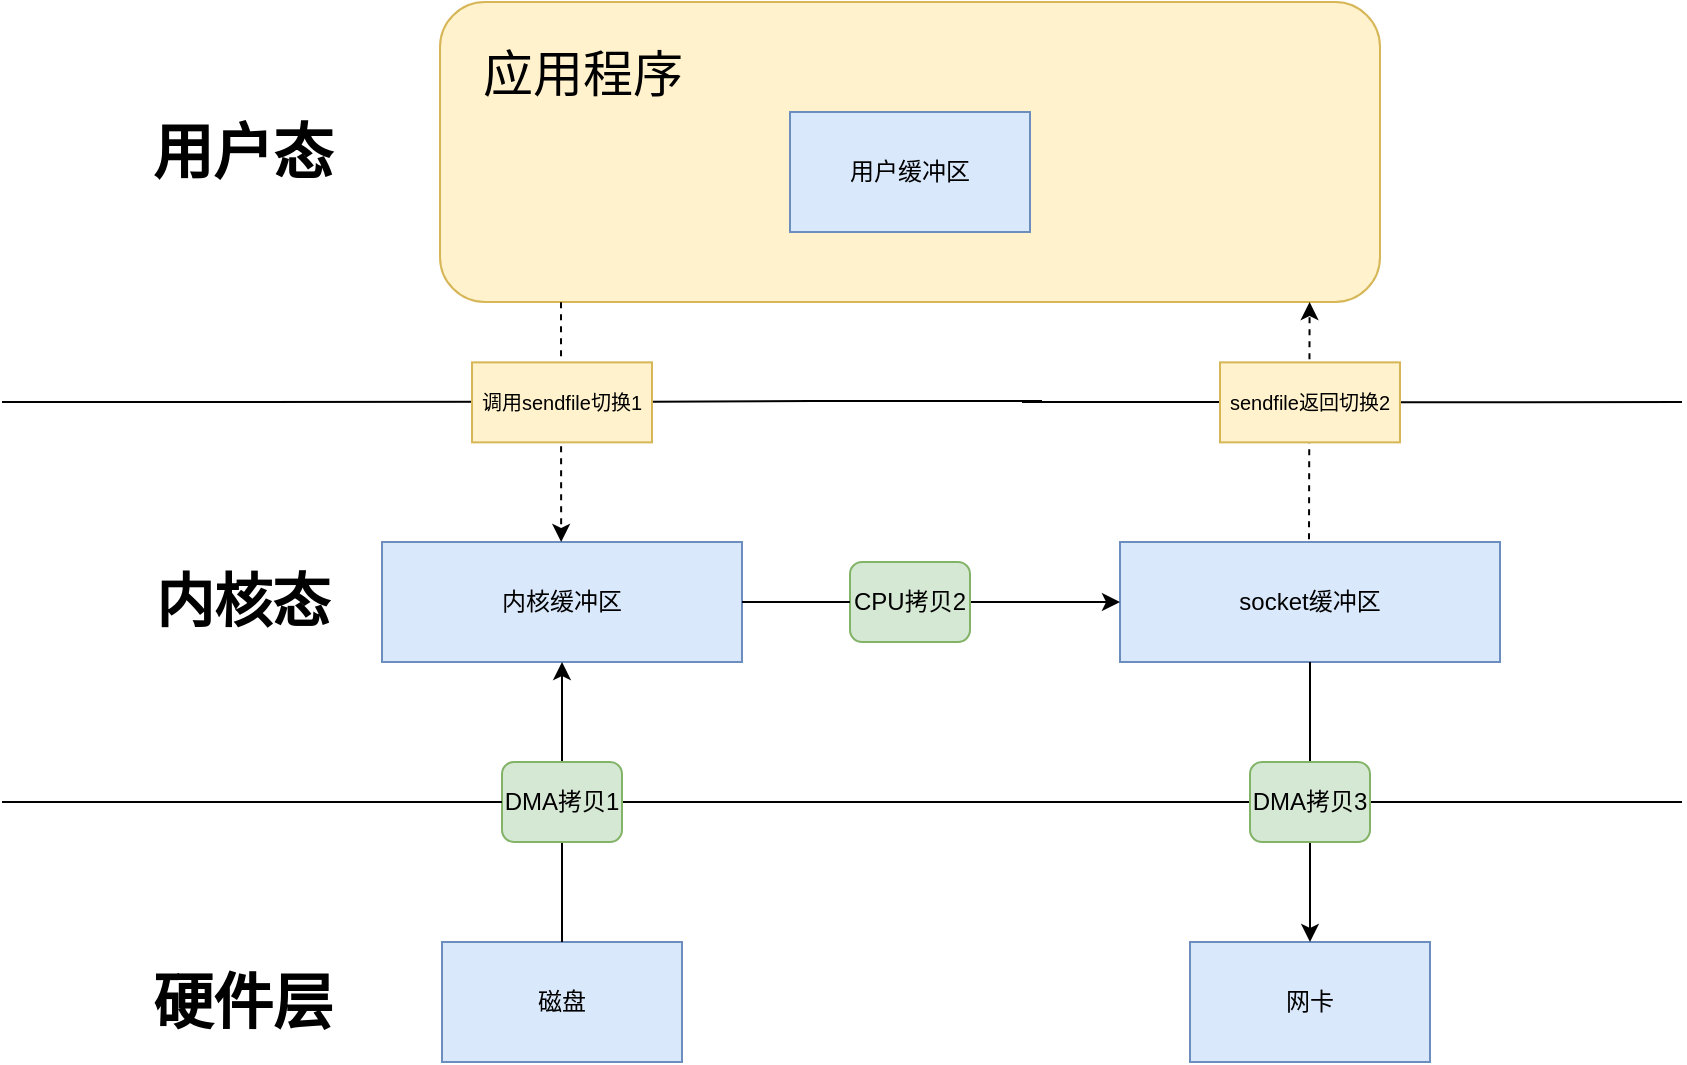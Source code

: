 <mxfile version="20.3.0" type="device"><diagram id="oPRd2fAUT4KP71HGXdn8" name="第 1 页"><mxGraphModel dx="1865" dy="649" grid="1" gridSize="10" guides="1" tooltips="1" connect="1" arrows="1" fold="1" page="1" pageScale="1" pageWidth="827" pageHeight="1169" math="0" shadow="0"><root><mxCell id="0"/><mxCell id="1" parent="0"/><mxCell id="JHdw9zbVbgqKv7Yk6Gmw-1" value="" style="rounded=1;whiteSpace=wrap;html=1;fillColor=#fff2cc;strokeColor=#d6b656;labelPosition=left;verticalLabelPosition=middle;align=right;verticalAlign=middle;" parent="1" vertex="1"><mxGeometry x="179" y="80" width="470" height="150" as="geometry"/></mxCell><mxCell id="JHdw9zbVbgqKv7Yk6Gmw-2" value="" style="endArrow=none;html=1;rounded=0;startArrow=none;" parent="1" source="EwUd76Hw-did9FxFRS11-5" edge="1"><mxGeometry width="50" height="50" relative="1" as="geometry"><mxPoint x="640" y="280" as="sourcePoint"/><mxPoint x="800" y="280" as="targetPoint"/></mxGeometry></mxCell><mxCell id="JHdw9zbVbgqKv7Yk6Gmw-5" value="socket缓冲区" style="rounded=0;whiteSpace=wrap;html=1;fillColor=#dae8fc;strokeColor=#6c8ebf;" parent="1" vertex="1"><mxGeometry x="519" y="350" width="190" height="60" as="geometry"/></mxCell><mxCell id="JHdw9zbVbgqKv7Yk6Gmw-9" value="用户缓冲区" style="rounded=0;whiteSpace=wrap;html=1;fillColor=#dae8fc;strokeColor=#6c8ebf;" parent="1" vertex="1"><mxGeometry x="354" y="135" width="120" height="60" as="geometry"/></mxCell><mxCell id="JHdw9zbVbgqKv7Yk6Gmw-10" value="磁盘" style="rounded=0;whiteSpace=wrap;html=1;fillColor=#dae8fc;strokeColor=#6c8ebf;" parent="1" vertex="1"><mxGeometry x="180" y="550" width="120" height="60" as="geometry"/></mxCell><mxCell id="JHdw9zbVbgqKv7Yk6Gmw-11" value="网卡" style="rounded=0;whiteSpace=wrap;html=1;fillColor=#dae8fc;strokeColor=#6c8ebf;" parent="1" vertex="1"><mxGeometry x="554" y="550" width="120" height="60" as="geometry"/></mxCell><mxCell id="JHdw9zbVbgqKv7Yk6Gmw-12" value="内核缓冲区" style="rounded=0;whiteSpace=wrap;html=1;fillColor=#dae8fc;strokeColor=#6c8ebf;" parent="1" vertex="1"><mxGeometry x="150" y="350" width="180" height="60" as="geometry"/></mxCell><mxCell id="JHdw9zbVbgqKv7Yk6Gmw-13" value="" style="endArrow=none;html=1;rounded=0;startArrow=none;" parent="1" source="JHdw9zbVbgqKv7Yk6Gmw-20" edge="1"><mxGeometry width="50" height="50" relative="1" as="geometry"><mxPoint x="40" y="480" as="sourcePoint"/><mxPoint x="800" y="480" as="targetPoint"/></mxGeometry></mxCell><mxCell id="JHdw9zbVbgqKv7Yk6Gmw-18" value="" style="endArrow=classic;html=1;rounded=0;exitX=0.5;exitY=0;exitDx=0;exitDy=0;entryX=0.5;entryY=1;entryDx=0;entryDy=0;" parent="1" source="JHdw9zbVbgqKv7Yk6Gmw-10" target="JHdw9zbVbgqKv7Yk6Gmw-12" edge="1"><mxGeometry width="50" height="50" relative="1" as="geometry"><mxPoint x="350" y="370" as="sourcePoint"/><mxPoint x="400" y="320" as="targetPoint"/></mxGeometry></mxCell><mxCell id="JHdw9zbVbgqKv7Yk6Gmw-20" value="DMA拷贝1" style="rounded=1;whiteSpace=wrap;html=1;fillColor=#d5e8d4;strokeColor=#82b366;" parent="1" vertex="1"><mxGeometry x="210" y="460" width="60" height="40" as="geometry"/></mxCell><mxCell id="JHdw9zbVbgqKv7Yk6Gmw-21" value="" style="endArrow=none;html=1;rounded=0;" parent="1" target="JHdw9zbVbgqKv7Yk6Gmw-20" edge="1"><mxGeometry width="50" height="50" relative="1" as="geometry"><mxPoint x="-40" y="480" as="sourcePoint"/><mxPoint x="760" y="480" as="targetPoint"/></mxGeometry></mxCell><mxCell id="JHdw9zbVbgqKv7Yk6Gmw-22" value="" style="endArrow=classic;html=1;rounded=0;exitX=0.5;exitY=1;exitDx=0;exitDy=0;entryX=0.5;entryY=0;entryDx=0;entryDy=0;" parent="1" source="JHdw9zbVbgqKv7Yk6Gmw-5" target="JHdw9zbVbgqKv7Yk6Gmw-11" edge="1"><mxGeometry width="50" height="50" relative="1" as="geometry"><mxPoint x="614" y="550" as="sourcePoint"/><mxPoint x="720" y="520" as="targetPoint"/></mxGeometry></mxCell><mxCell id="JHdw9zbVbgqKv7Yk6Gmw-23" value="DMA拷贝3" style="rounded=1;whiteSpace=wrap;html=1;fillColor=#d5e8d4;strokeColor=#82b366;" parent="1" vertex="1"><mxGeometry x="584" y="460" width="60" height="40" as="geometry"/></mxCell><mxCell id="JHdw9zbVbgqKv7Yk6Gmw-24" value="应用程序" style="text;html=1;align=center;verticalAlign=middle;resizable=0;points=[];autosize=1;strokeColor=none;fillColor=none;fontSize=25;" parent="1" vertex="1"><mxGeometry x="190" y="95" width="120" height="40" as="geometry"/></mxCell><mxCell id="JHdw9zbVbgqKv7Yk6Gmw-39" value="内核态" style="text;html=1;align=center;verticalAlign=middle;resizable=0;points=[];autosize=1;strokeColor=none;fillColor=none;fontSize=29;fontStyle=1" parent="1" vertex="1"><mxGeometry x="25" y="355" width="110" height="50" as="geometry"/></mxCell><mxCell id="JHdw9zbVbgqKv7Yk6Gmw-40" value="用户态" style="text;html=1;align=center;verticalAlign=middle;resizable=0;points=[];autosize=1;strokeColor=none;fillColor=none;fontSize=30;fontStyle=1" parent="1" vertex="1"><mxGeometry x="25" y="130" width="110" height="50" as="geometry"/></mxCell><mxCell id="JHdw9zbVbgqKv7Yk6Gmw-41" value="硬件层" style="text;html=1;align=center;verticalAlign=middle;resizable=0;points=[];autosize=1;strokeColor=none;fillColor=none;fontSize=30;fontStyle=1" parent="1" vertex="1"><mxGeometry x="25" y="555" width="110" height="50" as="geometry"/></mxCell><mxCell id="JHdw9zbVbgqKv7Yk6Gmw-46" value="" style="endArrow=none;html=1;rounded=0;startArrow=none;" parent="1" edge="1"><mxGeometry width="50" height="50" relative="1" as="geometry"><mxPoint x="360" y="279.5" as="sourcePoint"/><mxPoint x="480" y="279.5" as="targetPoint"/></mxGeometry></mxCell><mxCell id="JHdw9zbVbgqKv7Yk6Gmw-48" value="" style="endArrow=none;html=1;rounded=0;startArrow=none;" parent="1" edge="1"><mxGeometry width="50" height="50" relative="1" as="geometry"><mxPoint x="470" y="280" as="sourcePoint"/><mxPoint x="590" y="280" as="targetPoint"/></mxGeometry></mxCell><mxCell id="JHdw9zbVbgqKv7Yk6Gmw-52" value="" style="endArrow=none;html=1;rounded=0;startArrow=none;" parent="1" source="EwUd76Hw-did9FxFRS11-4" edge="1"><mxGeometry width="50" height="50" relative="1" as="geometry"><mxPoint x="325" y="279.735" as="sourcePoint"/><mxPoint x="365" y="279.5" as="targetPoint"/></mxGeometry></mxCell><mxCell id="JHdw9zbVbgqKv7Yk6Gmw-61" value="" style="endArrow=classic;html=1;rounded=0;fontSize=9;exitX=0.778;exitY=0;exitDx=0;exitDy=0;entryX=0.322;entryY=1.009;entryDx=0;entryDy=0;entryPerimeter=0;exitPerimeter=0;dashed=1;" parent="1" edge="1"><mxGeometry width="50" height="50" relative="1" as="geometry"><mxPoint x="613.5" y="348.65" as="sourcePoint"/><mxPoint x="613.8" y="230.0" as="targetPoint"/></mxGeometry></mxCell><mxCell id="EwUd76Hw-did9FxFRS11-2" value="" style="endArrow=none;html=1;rounded=0;" parent="1" edge="1"><mxGeometry width="50" height="50" relative="1" as="geometry"><mxPoint x="-40" y="280" as="sourcePoint"/><mxPoint x="235" y="279.912" as="targetPoint"/></mxGeometry></mxCell><mxCell id="EwUd76Hw-did9FxFRS11-3" value="" style="endArrow=classic;html=1;rounded=0;fontSize=9;entryX=0.206;entryY=-0.003;entryDx=0;entryDy=0;entryPerimeter=0;dashed=1;" parent="1" edge="1"><mxGeometry width="50" height="50" relative="1" as="geometry"><mxPoint x="239.5" y="230.18" as="sourcePoint"/><mxPoint x="239.58" y="350.0" as="targetPoint"/></mxGeometry></mxCell><mxCell id="EwUd76Hw-did9FxFRS11-4" value="&lt;font style=&quot;font-size: 10px;&quot;&gt;调用sendfile切换1&lt;/font&gt;" style="rounded=0;whiteSpace=wrap;html=1;fontSize=9;fillColor=#fff2cc;strokeColor=#d6b656;" parent="1" vertex="1"><mxGeometry x="195" y="260.18" width="90" height="40" as="geometry"/></mxCell><mxCell id="EwUd76Hw-did9FxFRS11-6" value="" style="endArrow=none;html=1;rounded=0;startArrow=none;" parent="1" target="EwUd76Hw-did9FxFRS11-5" edge="1"><mxGeometry width="50" height="50" relative="1" as="geometry"><mxPoint x="640" y="280" as="sourcePoint"/><mxPoint x="800" y="280" as="targetPoint"/></mxGeometry></mxCell><mxCell id="EwUd76Hw-did9FxFRS11-5" value="&lt;font style=&quot;font-size: 10px;&quot;&gt;sendfile返回切换2&lt;/font&gt;" style="rounded=0;whiteSpace=wrap;html=1;fontSize=9;fillColor=#fff2cc;strokeColor=#d6b656;" parent="1" vertex="1"><mxGeometry x="569" y="260.18" width="90" height="40" as="geometry"/></mxCell><mxCell id="EwUd76Hw-did9FxFRS11-8" value="" style="endArrow=classic;html=1;rounded=0;exitX=1;exitY=0.5;exitDx=0;exitDy=0;entryX=0;entryY=0.5;entryDx=0;entryDy=0;startArrow=none;" parent="1" source="EwUd76Hw-did9FxFRS11-7" target="JHdw9zbVbgqKv7Yk6Gmw-5" edge="1"><mxGeometry width="50" height="50" relative="1" as="geometry"><mxPoint x="380" y="470" as="sourcePoint"/><mxPoint x="430" y="420" as="targetPoint"/></mxGeometry></mxCell><mxCell id="EwUd76Hw-did9FxFRS11-7" value="CPU拷贝2" style="rounded=1;whiteSpace=wrap;html=1;fillColor=#d5e8d4;strokeColor=#82b366;" parent="1" vertex="1"><mxGeometry x="384" y="360" width="60" height="40" as="geometry"/></mxCell><mxCell id="EwUd76Hw-did9FxFRS11-9" value="" style="endArrow=none;html=1;rounded=0;exitX=1;exitY=0.5;exitDx=0;exitDy=0;entryX=0;entryY=0.5;entryDx=0;entryDy=0;" parent="1" source="JHdw9zbVbgqKv7Yk6Gmw-12" target="EwUd76Hw-did9FxFRS11-7" edge="1"><mxGeometry width="50" height="50" relative="1" as="geometry"><mxPoint x="330" y="380" as="sourcePoint"/><mxPoint x="519" y="380" as="targetPoint"/></mxGeometry></mxCell></root></mxGraphModel></diagram></mxfile>